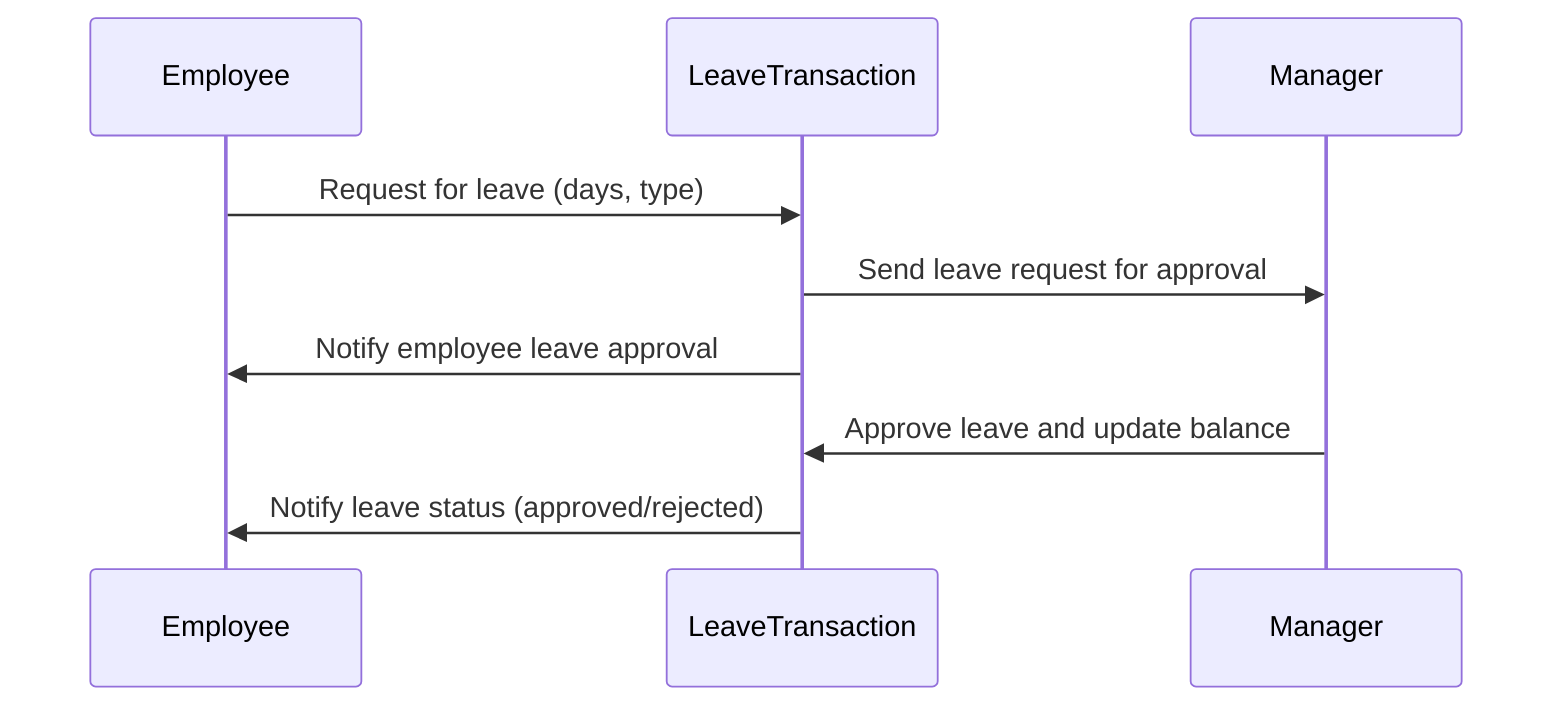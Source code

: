 sequenceDiagram
    participant E as Employee
    
    participant LT as LeaveTransaction
    participant M as Manager
    
    E->>LT: Request for leave (days, type)
    LT->>M: Send leave request for approval
   
    LT->>E: Notify employee leave approval
    M->>LT: Approve leave and update balance
    LT->>E: Notify leave status (approved/rejected)